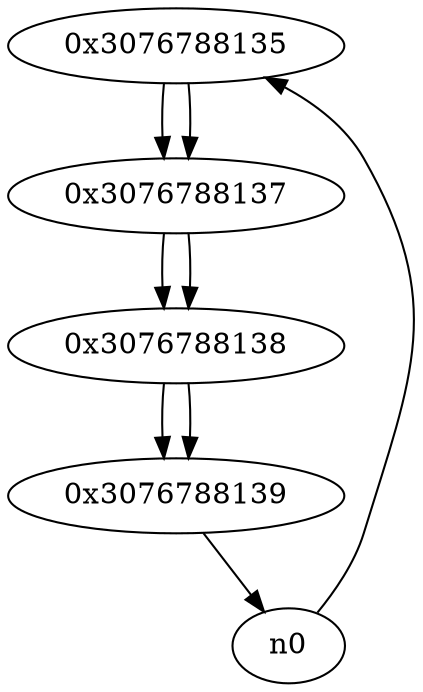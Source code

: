 digraph G{
/* nodes */
  n1 [label="0x3076788135"]
  n2 [label="0x3076788137"]
  n3 [label="0x3076788138"]
  n4 [label="0x3076788139"]
/* edges */
n1 -> n2;
n0 -> n1;
n2 -> n3;
n1 -> n2;
n3 -> n4;
n2 -> n3;
n4 -> n0;
n3 -> n4;
}
